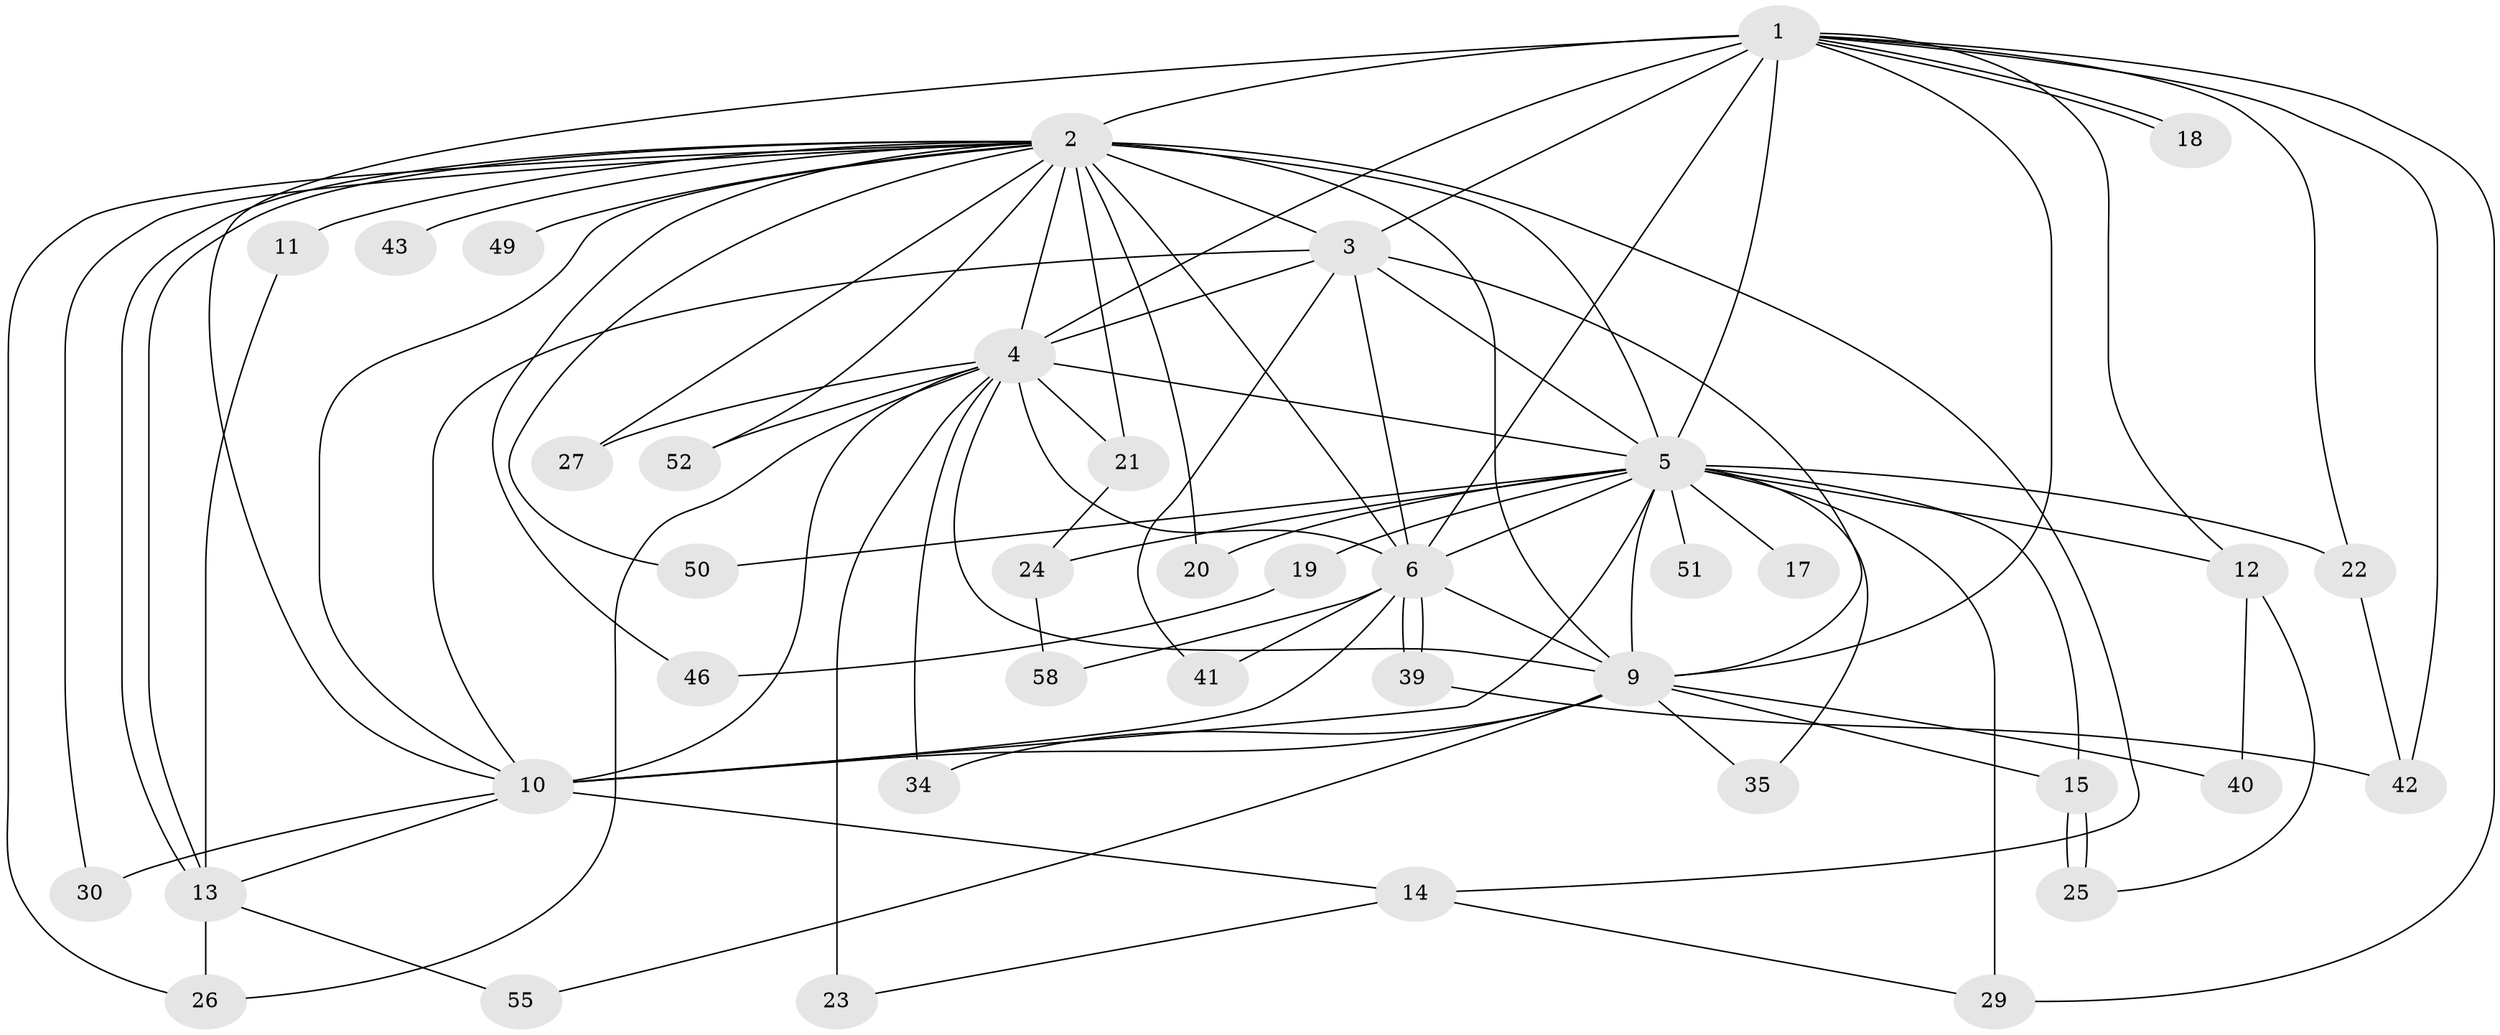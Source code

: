 // original degree distribution, {15: 0.017241379310344827, 17: 0.034482758620689655, 12: 0.017241379310344827, 14: 0.06896551724137931, 22: 0.017241379310344827, 20: 0.017241379310344827, 3: 0.22413793103448276, 6: 0.017241379310344827, 4: 0.08620689655172414, 2: 0.5}
// Generated by graph-tools (version 1.1) at 2025/11/02/27/25 16:11:04]
// undirected, 40 vertices, 92 edges
graph export_dot {
graph [start="1"]
  node [color=gray90,style=filled];
  1 [super="+57"];
  2 [super="+7"];
  3 [super="+53"];
  4 [super="+31"];
  5 [super="+8"];
  6 [super="+45"];
  9 [super="+16"];
  10 [super="+48"];
  11 [super="+56"];
  12 [super="+38"];
  13 [super="+32"];
  14;
  15;
  17;
  18;
  19 [super="+33"];
  20;
  21 [super="+54"];
  22;
  23 [super="+28"];
  24;
  25 [super="+47"];
  26 [super="+37"];
  27;
  29;
  30 [super="+36"];
  34;
  35;
  39;
  40;
  41;
  42 [super="+44"];
  43;
  46;
  49;
  50;
  51;
  52;
  55;
  58;
  1 -- 2 [weight=2];
  1 -- 3;
  1 -- 4;
  1 -- 5 [weight=2];
  1 -- 6;
  1 -- 9;
  1 -- 10;
  1 -- 12;
  1 -- 18;
  1 -- 18;
  1 -- 22;
  1 -- 42;
  1 -- 29;
  2 -- 3 [weight=3];
  2 -- 4 [weight=2];
  2 -- 5 [weight=4];
  2 -- 6 [weight=3];
  2 -- 9 [weight=2];
  2 -- 10 [weight=2];
  2 -- 11 [weight=2];
  2 -- 13;
  2 -- 13;
  2 -- 14;
  2 -- 27;
  2 -- 46;
  2 -- 20;
  2 -- 21 [weight=2];
  2 -- 26;
  2 -- 30 [weight=2];
  2 -- 43;
  2 -- 49;
  2 -- 50;
  2 -- 52;
  3 -- 4 [weight=2];
  3 -- 5 [weight=2];
  3 -- 6;
  3 -- 9;
  3 -- 10;
  3 -- 41;
  4 -- 5 [weight=2];
  4 -- 6;
  4 -- 9;
  4 -- 10;
  4 -- 21;
  4 -- 23 [weight=2];
  4 -- 26;
  4 -- 27;
  4 -- 34;
  4 -- 52;
  5 -- 6 [weight=2];
  5 -- 9 [weight=2];
  5 -- 10 [weight=3];
  5 -- 17 [weight=2];
  5 -- 22;
  5 -- 29;
  5 -- 35;
  5 -- 51 [weight=2];
  5 -- 12 [weight=2];
  5 -- 15;
  5 -- 19;
  5 -- 20;
  5 -- 24;
  5 -- 50;
  6 -- 9;
  6 -- 10;
  6 -- 39;
  6 -- 39;
  6 -- 41;
  6 -- 58;
  9 -- 10 [weight=2];
  9 -- 15;
  9 -- 34;
  9 -- 40;
  9 -- 55;
  9 -- 35;
  10 -- 14;
  10 -- 30;
  10 -- 13;
  11 -- 13;
  12 -- 40;
  12 -- 25;
  13 -- 55;
  13 -- 26;
  14 -- 23;
  14 -- 29;
  15 -- 25;
  15 -- 25;
  19 -- 46;
  21 -- 24;
  22 -- 42;
  24 -- 58;
  39 -- 42;
}
